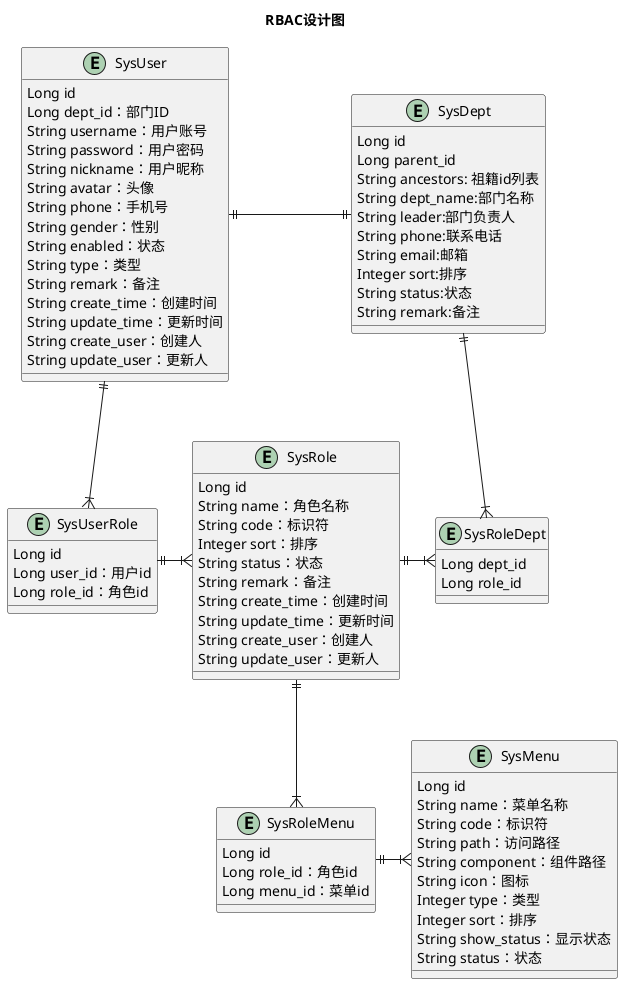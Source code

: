 @startuml
title RBAC设计图
entity SysUser {
    Long id
    Long dept_id：部门ID
    String username：用户账号
    String password：用户密码
    String nickname：用户昵称
    String avatar：头像
    String phone：手机号
    String gender：性别
    String enabled：状态
    String type：类型
    String remark：备注
    String create_time：创建时间
    String update_time：更新时间
    String create_user：创建人
    String update_user：更新人
}

' 角色
entity SysRole {
    Long id
    String name：角色名称
    String code：标识符
    Integer sort：排序
    String status：状态
    String remark：备注
    String create_time：创建时间
    String update_time：更新时间
    String create_user：创建人
    String update_user：更新人
}
' 菜单
entity SysMenu {
    Long id
    String name：菜单名称
    String code：标识符
    String path：访问路径
    String component：组件路径
    String icon：图标
    Integer type：类型
    Integer sort：排序
    String show_status：显示状态
    String status：状态
}

entity SysDept {
    Long id
    Long parent_id
    String ancestors: 祖籍id列表
    String dept_name:部门名称
    String leader:部门负责人
    String phone:联系电话
    String email:邮箱
    Integer sort:排序
    String status:状态
    String remark:备注
}


' 对应的中间表
entity SysUserRole {
    Long id
    Long user_id：用户id
    Long role_id：角色id
}
entity SysRoleMenu {
    Long id
    Long role_id：角色id
    Long menu_id：菜单id
}
entity SysRoleDept {
    Long dept_id
    Long role_id
}


' 对应关系
SysUser ||--|{ SysUserRole
SysUserRole ||-|{ SysRole
SysRole ||--|{ SysRoleMenu
SysRoleMenu ||-|{ SysMenu
SysUser ||-|| SysDept
SysDept ||-|{ SysRoleDept
SysRole ||-|{ SysRoleDept

}
@enduml
